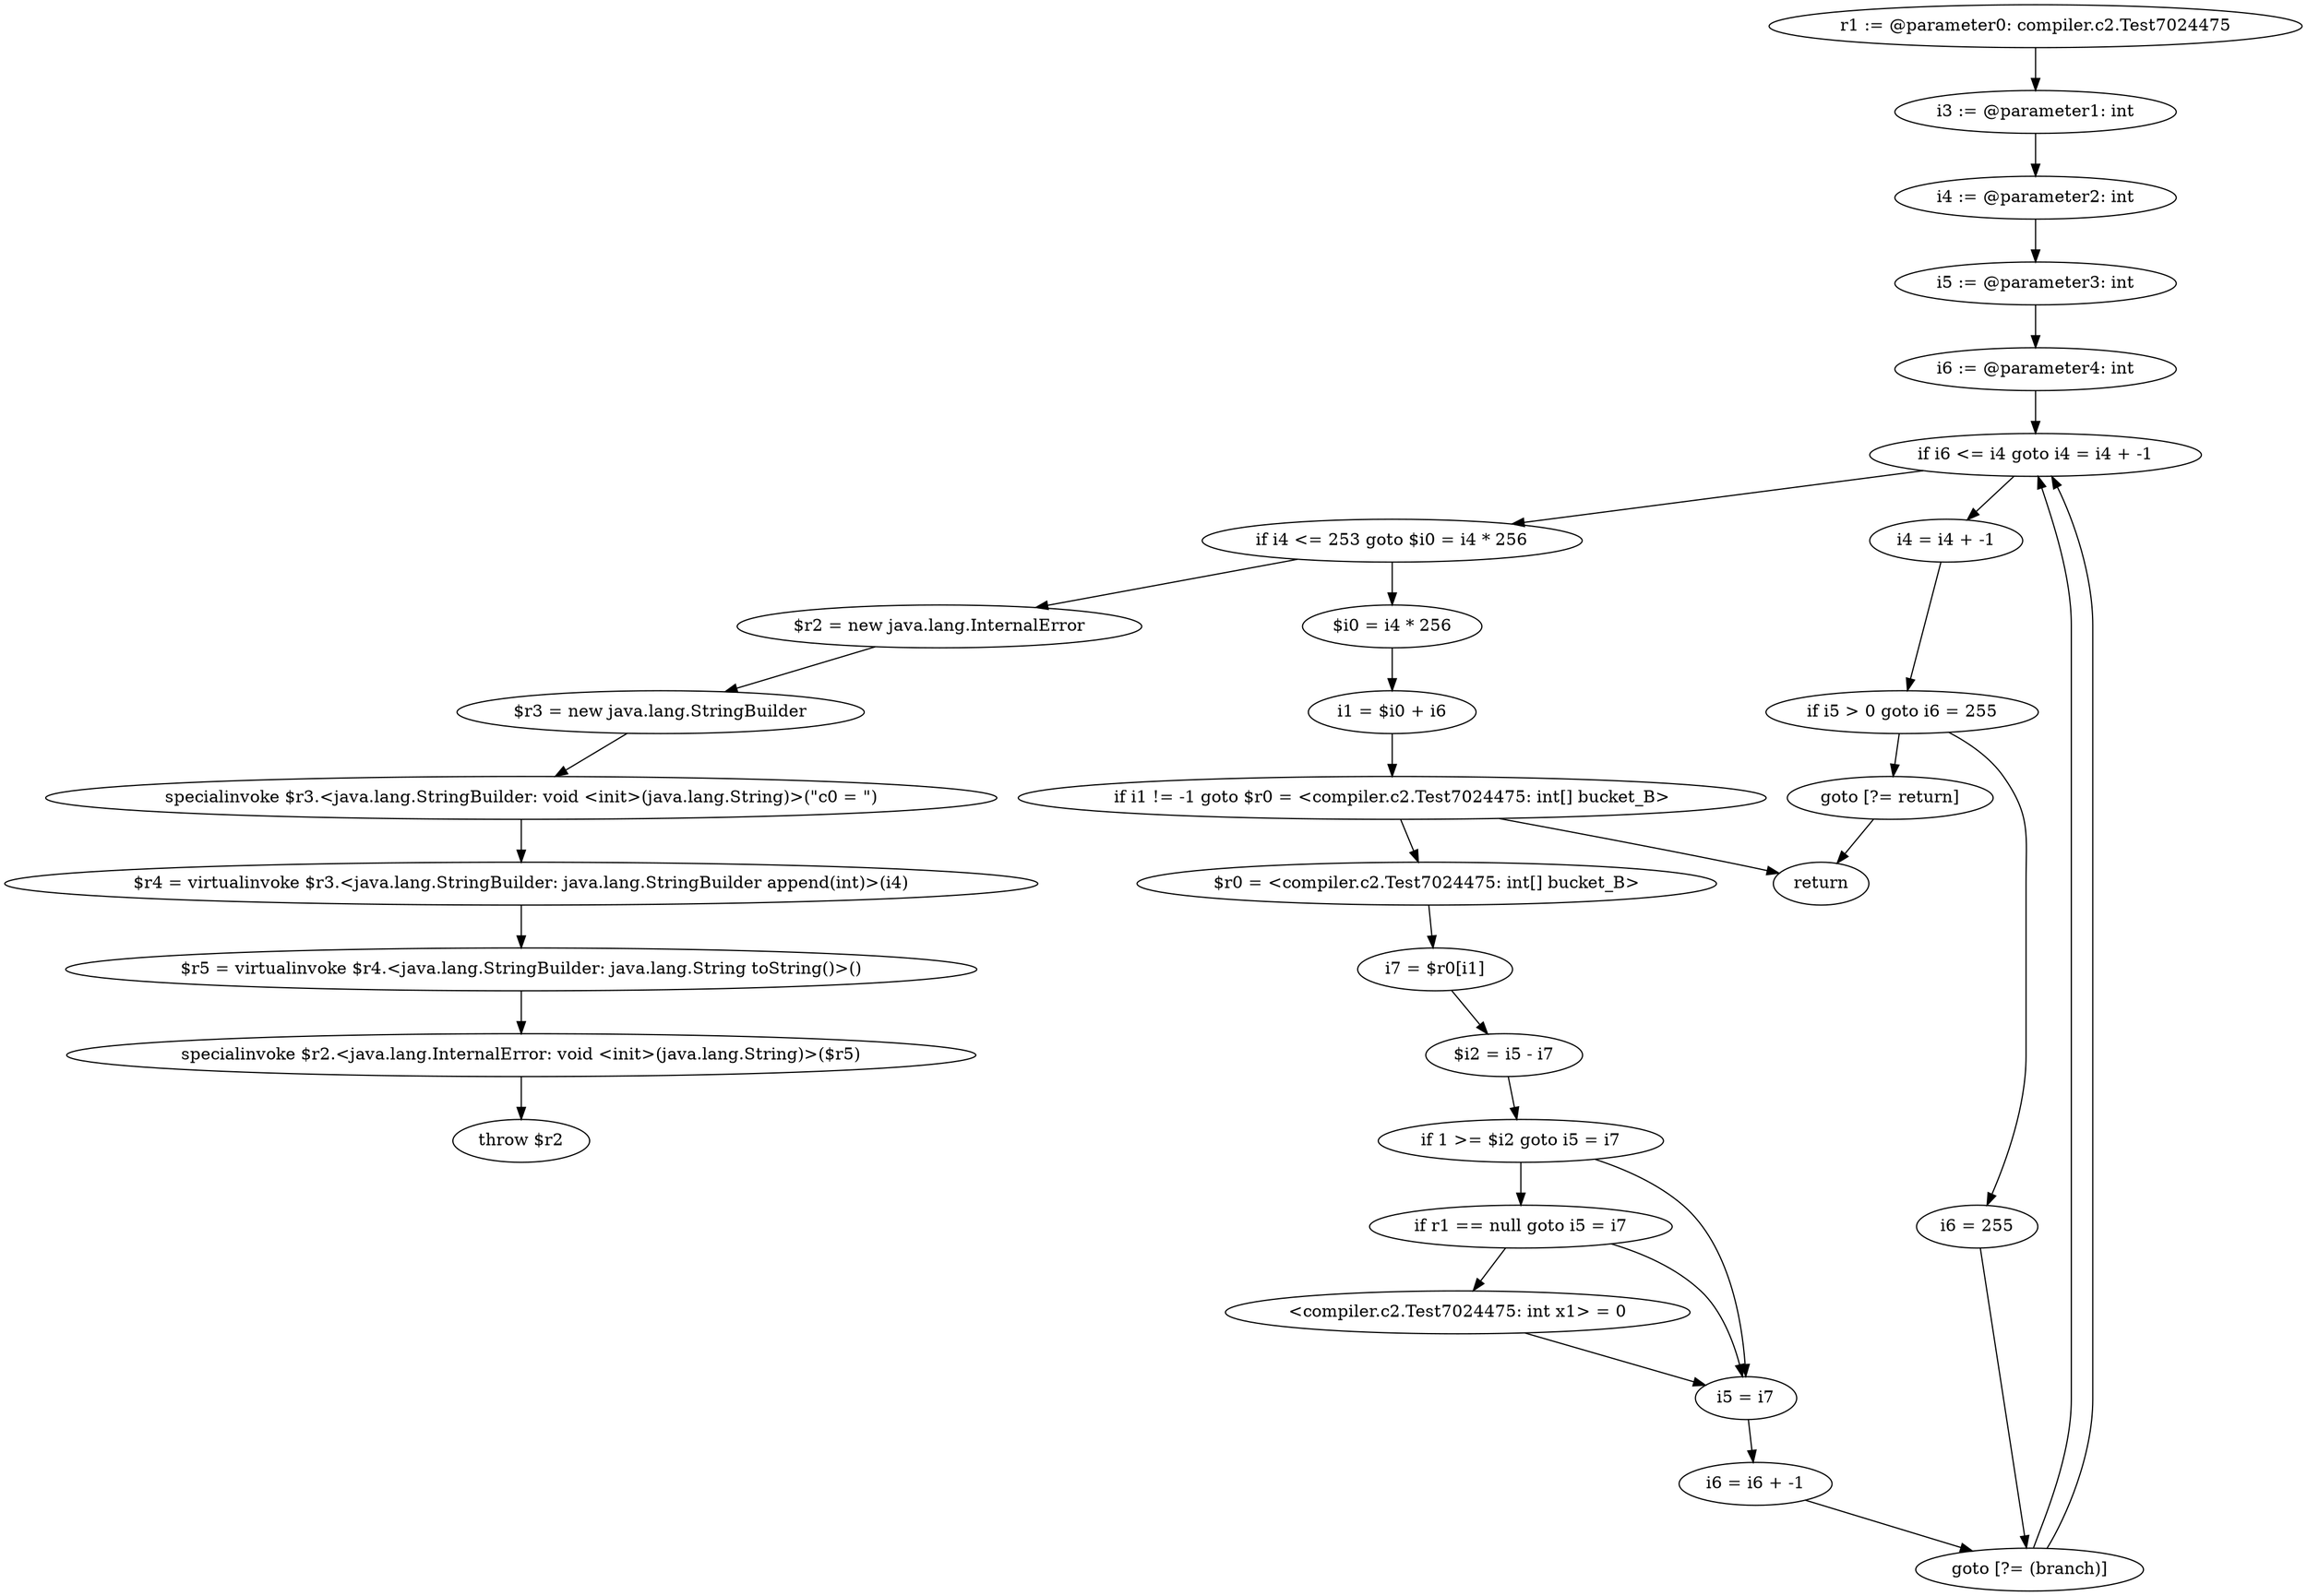 digraph "unitGraph" {
    "r1 := @parameter0: compiler.c2.Test7024475"
    "i3 := @parameter1: int"
    "i4 := @parameter2: int"
    "i5 := @parameter3: int"
    "i6 := @parameter4: int"
    "if i6 <= i4 goto i4 = i4 + -1"
    "if i4 <= 253 goto $i0 = i4 * 256"
    "$r2 = new java.lang.InternalError"
    "$r3 = new java.lang.StringBuilder"
    "specialinvoke $r3.<java.lang.StringBuilder: void <init>(java.lang.String)>(\"c0 = \")"
    "$r4 = virtualinvoke $r3.<java.lang.StringBuilder: java.lang.StringBuilder append(int)>(i4)"
    "$r5 = virtualinvoke $r4.<java.lang.StringBuilder: java.lang.String toString()>()"
    "specialinvoke $r2.<java.lang.InternalError: void <init>(java.lang.String)>($r5)"
    "throw $r2"
    "$i0 = i4 * 256"
    "i1 = $i0 + i6"
    "if i1 != -1 goto $r0 = <compiler.c2.Test7024475: int[] bucket_B>"
    "return"
    "$r0 = <compiler.c2.Test7024475: int[] bucket_B>"
    "i7 = $r0[i1]"
    "$i2 = i5 - i7"
    "if 1 >= $i2 goto i5 = i7"
    "if r1 == null goto i5 = i7"
    "<compiler.c2.Test7024475: int x1> = 0"
    "i5 = i7"
    "i6 = i6 + -1"
    "goto [?= (branch)]"
    "i4 = i4 + -1"
    "if i5 > 0 goto i6 = 255"
    "goto [?= return]"
    "i6 = 255"
    "r1 := @parameter0: compiler.c2.Test7024475"->"i3 := @parameter1: int";
    "i3 := @parameter1: int"->"i4 := @parameter2: int";
    "i4 := @parameter2: int"->"i5 := @parameter3: int";
    "i5 := @parameter3: int"->"i6 := @parameter4: int";
    "i6 := @parameter4: int"->"if i6 <= i4 goto i4 = i4 + -1";
    "if i6 <= i4 goto i4 = i4 + -1"->"if i4 <= 253 goto $i0 = i4 * 256";
    "if i6 <= i4 goto i4 = i4 + -1"->"i4 = i4 + -1";
    "if i4 <= 253 goto $i0 = i4 * 256"->"$r2 = new java.lang.InternalError";
    "if i4 <= 253 goto $i0 = i4 * 256"->"$i0 = i4 * 256";
    "$r2 = new java.lang.InternalError"->"$r3 = new java.lang.StringBuilder";
    "$r3 = new java.lang.StringBuilder"->"specialinvoke $r3.<java.lang.StringBuilder: void <init>(java.lang.String)>(\"c0 = \")";
    "specialinvoke $r3.<java.lang.StringBuilder: void <init>(java.lang.String)>(\"c0 = \")"->"$r4 = virtualinvoke $r3.<java.lang.StringBuilder: java.lang.StringBuilder append(int)>(i4)";
    "$r4 = virtualinvoke $r3.<java.lang.StringBuilder: java.lang.StringBuilder append(int)>(i4)"->"$r5 = virtualinvoke $r4.<java.lang.StringBuilder: java.lang.String toString()>()";
    "$r5 = virtualinvoke $r4.<java.lang.StringBuilder: java.lang.String toString()>()"->"specialinvoke $r2.<java.lang.InternalError: void <init>(java.lang.String)>($r5)";
    "specialinvoke $r2.<java.lang.InternalError: void <init>(java.lang.String)>($r5)"->"throw $r2";
    "$i0 = i4 * 256"->"i1 = $i0 + i6";
    "i1 = $i0 + i6"->"if i1 != -1 goto $r0 = <compiler.c2.Test7024475: int[] bucket_B>";
    "if i1 != -1 goto $r0 = <compiler.c2.Test7024475: int[] bucket_B>"->"return";
    "if i1 != -1 goto $r0 = <compiler.c2.Test7024475: int[] bucket_B>"->"$r0 = <compiler.c2.Test7024475: int[] bucket_B>";
    "$r0 = <compiler.c2.Test7024475: int[] bucket_B>"->"i7 = $r0[i1]";
    "i7 = $r0[i1]"->"$i2 = i5 - i7";
    "$i2 = i5 - i7"->"if 1 >= $i2 goto i5 = i7";
    "if 1 >= $i2 goto i5 = i7"->"if r1 == null goto i5 = i7";
    "if 1 >= $i2 goto i5 = i7"->"i5 = i7";
    "if r1 == null goto i5 = i7"->"<compiler.c2.Test7024475: int x1> = 0";
    "if r1 == null goto i5 = i7"->"i5 = i7";
    "<compiler.c2.Test7024475: int x1> = 0"->"i5 = i7";
    "i5 = i7"->"i6 = i6 + -1";
    "i6 = i6 + -1"->"goto [?= (branch)]";
    "goto [?= (branch)]"->"if i6 <= i4 goto i4 = i4 + -1";
    "i4 = i4 + -1"->"if i5 > 0 goto i6 = 255";
    "if i5 > 0 goto i6 = 255"->"goto [?= return]";
    "if i5 > 0 goto i6 = 255"->"i6 = 255";
    "goto [?= return]"->"return";
    "i6 = 255"->"goto [?= (branch)]";
    "goto [?= (branch)]"->"if i6 <= i4 goto i4 = i4 + -1";
}
